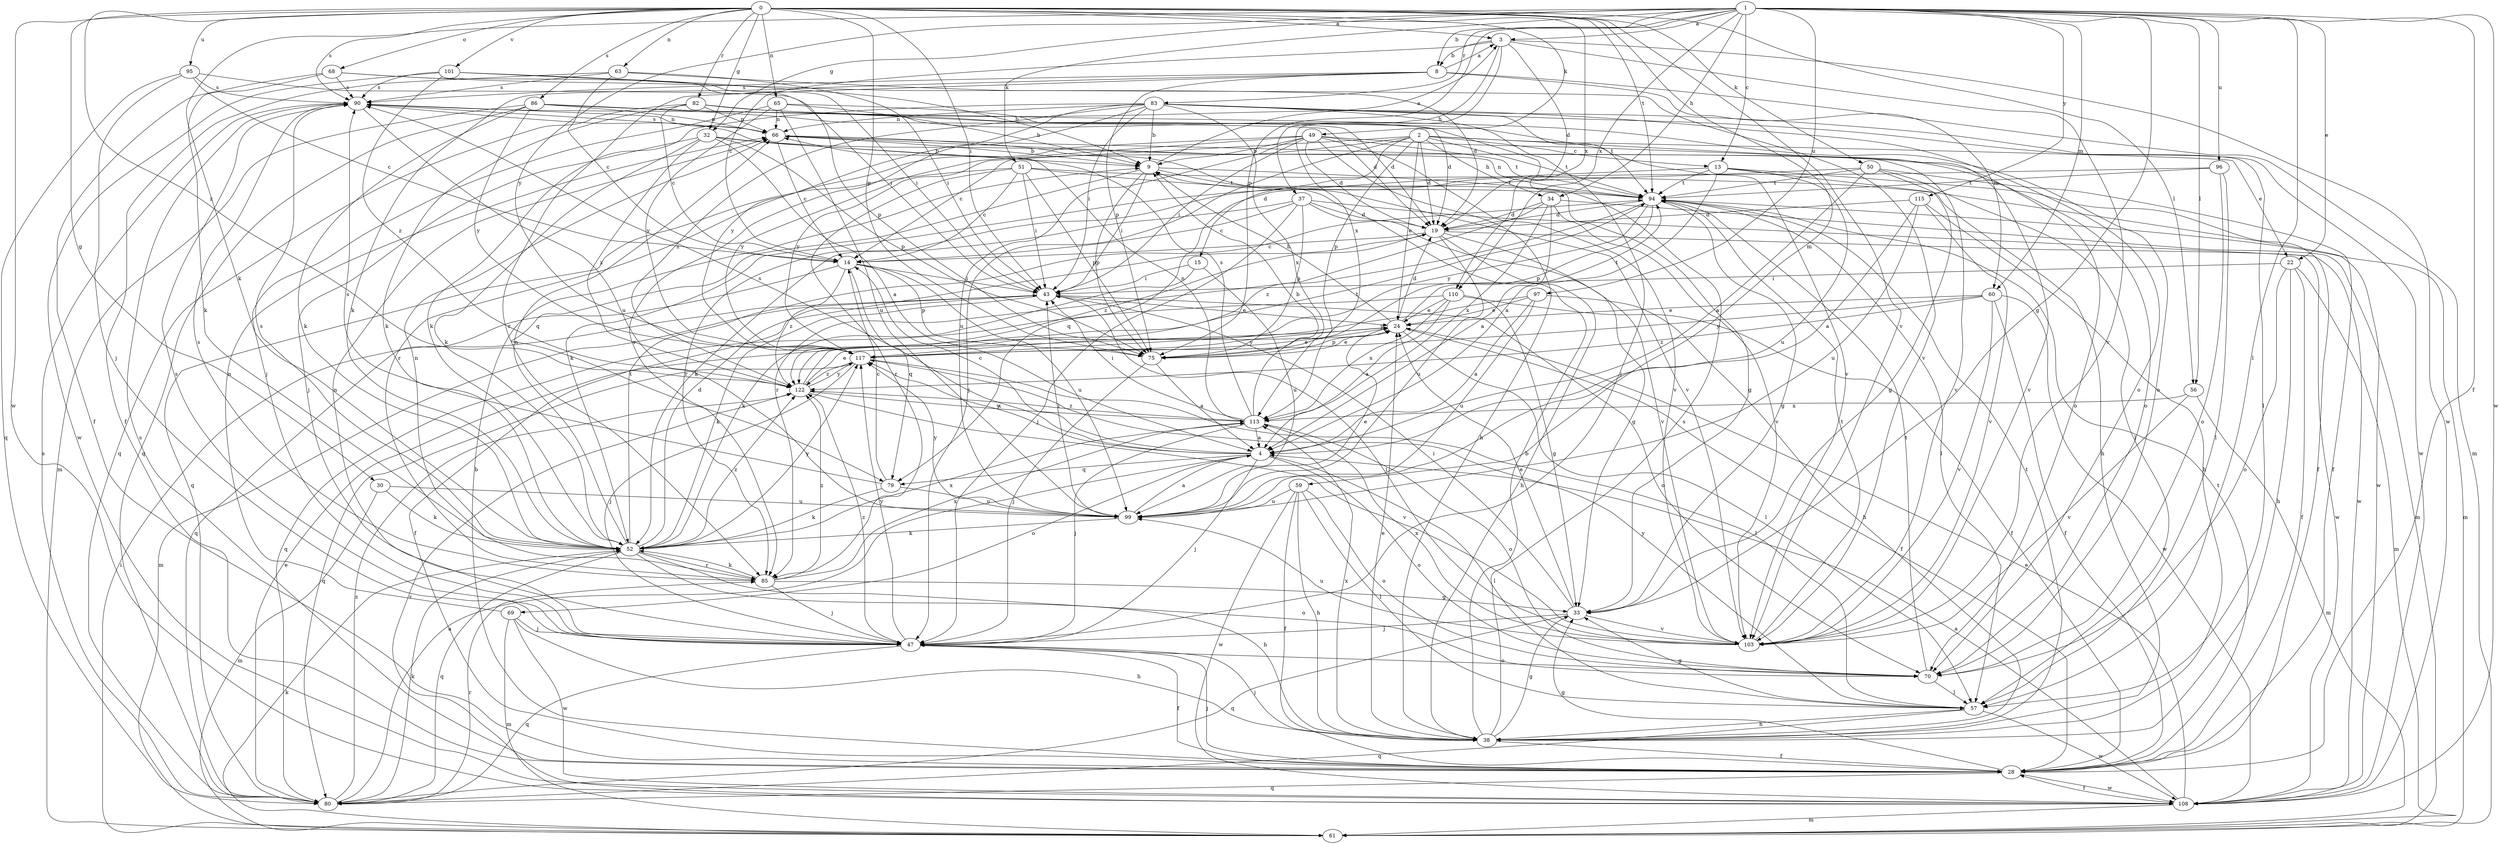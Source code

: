 strict digraph  {
0;
1;
2;
3;
4;
8;
9;
13;
14;
15;
19;
22;
24;
28;
30;
32;
33;
34;
37;
38;
43;
47;
49;
50;
51;
52;
56;
57;
59;
60;
61;
63;
65;
66;
68;
69;
70;
75;
79;
80;
82;
83;
85;
86;
90;
94;
95;
96;
97;
99;
101;
103;
108;
110;
113;
115;
117;
122;
0 -> 3  [label=a];
0 -> 30  [label=g];
0 -> 32  [label=g];
0 -> 43  [label=i];
0 -> 49  [label=k];
0 -> 50  [label=k];
0 -> 56  [label=l];
0 -> 59  [label=m];
0 -> 63  [label=n];
0 -> 65  [label=n];
0 -> 68  [label=o];
0 -> 75  [label=p];
0 -> 82  [label=r];
0 -> 86  [label=s];
0 -> 90  [label=s];
0 -> 94  [label=t];
0 -> 95  [label=u];
0 -> 101  [label=v];
0 -> 103  [label=v];
0 -> 108  [label=w];
0 -> 110  [label=x];
0 -> 122  [label=z];
1 -> 3  [label=a];
1 -> 8  [label=b];
1 -> 13  [label=c];
1 -> 22  [label=e];
1 -> 28  [label=f];
1 -> 32  [label=g];
1 -> 33  [label=g];
1 -> 34  [label=h];
1 -> 51  [label=k];
1 -> 52  [label=k];
1 -> 56  [label=l];
1 -> 57  [label=l];
1 -> 60  [label=m];
1 -> 75  [label=p];
1 -> 83  [label=r];
1 -> 96  [label=u];
1 -> 97  [label=u];
1 -> 108  [label=w];
1 -> 110  [label=x];
1 -> 115  [label=y];
1 -> 117  [label=y];
2 -> 13  [label=c];
2 -> 14  [label=c];
2 -> 15  [label=d];
2 -> 19  [label=d];
2 -> 22  [label=e];
2 -> 24  [label=e];
2 -> 34  [label=h];
2 -> 47  [label=j];
2 -> 75  [label=p];
2 -> 94  [label=t];
2 -> 103  [label=v];
2 -> 117  [label=y];
3 -> 8  [label=b];
3 -> 14  [label=c];
3 -> 19  [label=d];
3 -> 37  [label=h];
3 -> 103  [label=v];
3 -> 108  [label=w];
3 -> 113  [label=x];
4 -> 14  [label=c];
4 -> 47  [label=j];
4 -> 57  [label=l];
4 -> 69  [label=o];
4 -> 70  [label=o];
4 -> 79  [label=q];
4 -> 90  [label=s];
4 -> 117  [label=y];
8 -> 3  [label=a];
8 -> 52  [label=k];
8 -> 60  [label=m];
8 -> 61  [label=m];
8 -> 75  [label=p];
8 -> 85  [label=r];
8 -> 90  [label=s];
9 -> 3  [label=a];
9 -> 33  [label=g];
9 -> 43  [label=i];
9 -> 75  [label=p];
9 -> 79  [label=q];
9 -> 94  [label=t];
13 -> 4  [label=a];
13 -> 28  [label=f];
13 -> 38  [label=h];
13 -> 79  [label=q];
13 -> 94  [label=t];
13 -> 99  [label=u];
14 -> 43  [label=i];
14 -> 75  [label=p];
14 -> 79  [label=q];
14 -> 80  [label=q];
14 -> 99  [label=u];
14 -> 122  [label=z];
15 -> 43  [label=i];
15 -> 52  [label=k];
15 -> 99  [label=u];
19 -> 14  [label=c];
19 -> 33  [label=g];
19 -> 38  [label=h];
19 -> 99  [label=u];
19 -> 108  [label=w];
19 -> 122  [label=z];
22 -> 28  [label=f];
22 -> 38  [label=h];
22 -> 43  [label=i];
22 -> 61  [label=m];
22 -> 70  [label=o];
24 -> 9  [label=b];
24 -> 19  [label=d];
24 -> 28  [label=f];
24 -> 57  [label=l];
24 -> 75  [label=p];
24 -> 94  [label=t];
24 -> 117  [label=y];
28 -> 9  [label=b];
28 -> 33  [label=g];
28 -> 47  [label=j];
28 -> 80  [label=q];
28 -> 90  [label=s];
28 -> 94  [label=t];
28 -> 108  [label=w];
30 -> 52  [label=k];
30 -> 61  [label=m];
30 -> 99  [label=u];
32 -> 4  [label=a];
32 -> 9  [label=b];
32 -> 47  [label=j];
32 -> 52  [label=k];
32 -> 75  [label=p];
32 -> 103  [label=v];
32 -> 122  [label=z];
33 -> 24  [label=e];
33 -> 43  [label=i];
33 -> 47  [label=j];
33 -> 80  [label=q];
33 -> 103  [label=v];
34 -> 4  [label=a];
34 -> 19  [label=d];
34 -> 61  [label=m];
34 -> 85  [label=r];
34 -> 103  [label=v];
34 -> 113  [label=x];
37 -> 14  [label=c];
37 -> 19  [label=d];
37 -> 47  [label=j];
37 -> 52  [label=k];
37 -> 75  [label=p];
37 -> 103  [label=v];
37 -> 108  [label=w];
38 -> 9  [label=b];
38 -> 24  [label=e];
38 -> 28  [label=f];
38 -> 33  [label=g];
38 -> 47  [label=j];
38 -> 90  [label=s];
38 -> 94  [label=t];
38 -> 113  [label=x];
43 -> 24  [label=e];
43 -> 28  [label=f];
43 -> 52  [label=k];
43 -> 61  [label=m];
43 -> 70  [label=o];
47 -> 28  [label=f];
47 -> 66  [label=n];
47 -> 70  [label=o];
47 -> 80  [label=q];
47 -> 90  [label=s];
47 -> 117  [label=y];
47 -> 122  [label=z];
49 -> 9  [label=b];
49 -> 19  [label=d];
49 -> 38  [label=h];
49 -> 43  [label=i];
49 -> 70  [label=o];
49 -> 85  [label=r];
49 -> 94  [label=t];
49 -> 99  [label=u];
49 -> 103  [label=v];
49 -> 117  [label=y];
50 -> 4  [label=a];
50 -> 28  [label=f];
50 -> 33  [label=g];
50 -> 57  [label=l];
50 -> 85  [label=r];
50 -> 94  [label=t];
51 -> 14  [label=c];
51 -> 43  [label=i];
51 -> 75  [label=p];
51 -> 80  [label=q];
51 -> 85  [label=r];
51 -> 94  [label=t];
51 -> 108  [label=w];
52 -> 19  [label=d];
52 -> 38  [label=h];
52 -> 66  [label=n];
52 -> 70  [label=o];
52 -> 80  [label=q];
52 -> 85  [label=r];
52 -> 90  [label=s];
52 -> 94  [label=t];
52 -> 113  [label=x];
52 -> 117  [label=y];
52 -> 122  [label=z];
56 -> 61  [label=m];
56 -> 103  [label=v];
56 -> 113  [label=x];
57 -> 33  [label=g];
57 -> 38  [label=h];
57 -> 80  [label=q];
57 -> 108  [label=w];
57 -> 117  [label=y];
59 -> 28  [label=f];
59 -> 38  [label=h];
59 -> 57  [label=l];
59 -> 70  [label=o];
59 -> 99  [label=u];
59 -> 108  [label=w];
60 -> 24  [label=e];
60 -> 28  [label=f];
60 -> 103  [label=v];
60 -> 108  [label=w];
60 -> 117  [label=y];
60 -> 122  [label=z];
61 -> 43  [label=i];
61 -> 52  [label=k];
63 -> 14  [label=c];
63 -> 28  [label=f];
63 -> 43  [label=i];
63 -> 90  [label=s];
63 -> 103  [label=v];
65 -> 9  [label=b];
65 -> 19  [label=d];
65 -> 47  [label=j];
65 -> 66  [label=n];
65 -> 99  [label=u];
65 -> 117  [label=y];
66 -> 9  [label=b];
66 -> 14  [label=c];
66 -> 70  [label=o];
66 -> 90  [label=s];
66 -> 103  [label=v];
68 -> 19  [label=d];
68 -> 28  [label=f];
68 -> 52  [label=k];
68 -> 75  [label=p];
68 -> 90  [label=s];
69 -> 38  [label=h];
69 -> 47  [label=j];
69 -> 61  [label=m];
69 -> 66  [label=n];
69 -> 108  [label=w];
70 -> 57  [label=l];
70 -> 94  [label=t];
75 -> 4  [label=a];
75 -> 24  [label=e];
75 -> 47  [label=j];
79 -> 14  [label=c];
79 -> 52  [label=k];
79 -> 90  [label=s];
79 -> 99  [label=u];
80 -> 4  [label=a];
80 -> 24  [label=e];
80 -> 52  [label=k];
80 -> 85  [label=r];
80 -> 90  [label=s];
80 -> 122  [label=z];
82 -> 14  [label=c];
82 -> 19  [label=d];
82 -> 52  [label=k];
82 -> 66  [label=n];
82 -> 70  [label=o];
82 -> 80  [label=q];
83 -> 9  [label=b];
83 -> 43  [label=i];
83 -> 47  [label=j];
83 -> 52  [label=k];
83 -> 57  [label=l];
83 -> 66  [label=n];
83 -> 85  [label=r];
83 -> 94  [label=t];
83 -> 108  [label=w];
83 -> 113  [label=x];
83 -> 117  [label=y];
83 -> 122  [label=z];
85 -> 33  [label=g];
85 -> 47  [label=j];
85 -> 52  [label=k];
85 -> 66  [label=n];
85 -> 90  [label=s];
85 -> 113  [label=x];
85 -> 122  [label=z];
86 -> 19  [label=d];
86 -> 52  [label=k];
86 -> 61  [label=m];
86 -> 66  [label=n];
86 -> 70  [label=o];
86 -> 80  [label=q];
86 -> 103  [label=v];
86 -> 117  [label=y];
90 -> 66  [label=n];
90 -> 99  [label=u];
94 -> 19  [label=d];
94 -> 33  [label=g];
94 -> 57  [label=l];
94 -> 61  [label=m];
94 -> 66  [label=n];
94 -> 75  [label=p];
94 -> 117  [label=y];
94 -> 122  [label=z];
95 -> 14  [label=c];
95 -> 43  [label=i];
95 -> 47  [label=j];
95 -> 80  [label=q];
95 -> 90  [label=s];
96 -> 52  [label=k];
96 -> 57  [label=l];
96 -> 70  [label=o];
96 -> 94  [label=t];
97 -> 4  [label=a];
97 -> 24  [label=e];
97 -> 38  [label=h];
97 -> 99  [label=u];
97 -> 117  [label=y];
99 -> 4  [label=a];
99 -> 24  [label=e];
99 -> 43  [label=i];
99 -> 52  [label=k];
99 -> 117  [label=y];
101 -> 9  [label=b];
101 -> 43  [label=i];
101 -> 90  [label=s];
101 -> 108  [label=w];
101 -> 122  [label=z];
103 -> 43  [label=i];
103 -> 94  [label=t];
103 -> 99  [label=u];
103 -> 113  [label=x];
108 -> 4  [label=a];
108 -> 24  [label=e];
108 -> 28  [label=f];
108 -> 61  [label=m];
108 -> 122  [label=z];
110 -> 4  [label=a];
110 -> 24  [label=e];
110 -> 28  [label=f];
110 -> 33  [label=g];
110 -> 80  [label=q];
110 -> 113  [label=x];
113 -> 4  [label=a];
113 -> 9  [label=b];
113 -> 43  [label=i];
113 -> 47  [label=j];
113 -> 66  [label=n];
113 -> 70  [label=o];
113 -> 90  [label=s];
113 -> 122  [label=z];
115 -> 4  [label=a];
115 -> 19  [label=d];
115 -> 38  [label=h];
115 -> 99  [label=u];
115 -> 103  [label=v];
117 -> 24  [label=e];
117 -> 47  [label=j];
117 -> 57  [label=l];
117 -> 80  [label=q];
117 -> 122  [label=z];
122 -> 24  [label=e];
122 -> 94  [label=t];
122 -> 103  [label=v];
122 -> 113  [label=x];
122 -> 117  [label=y];
}
